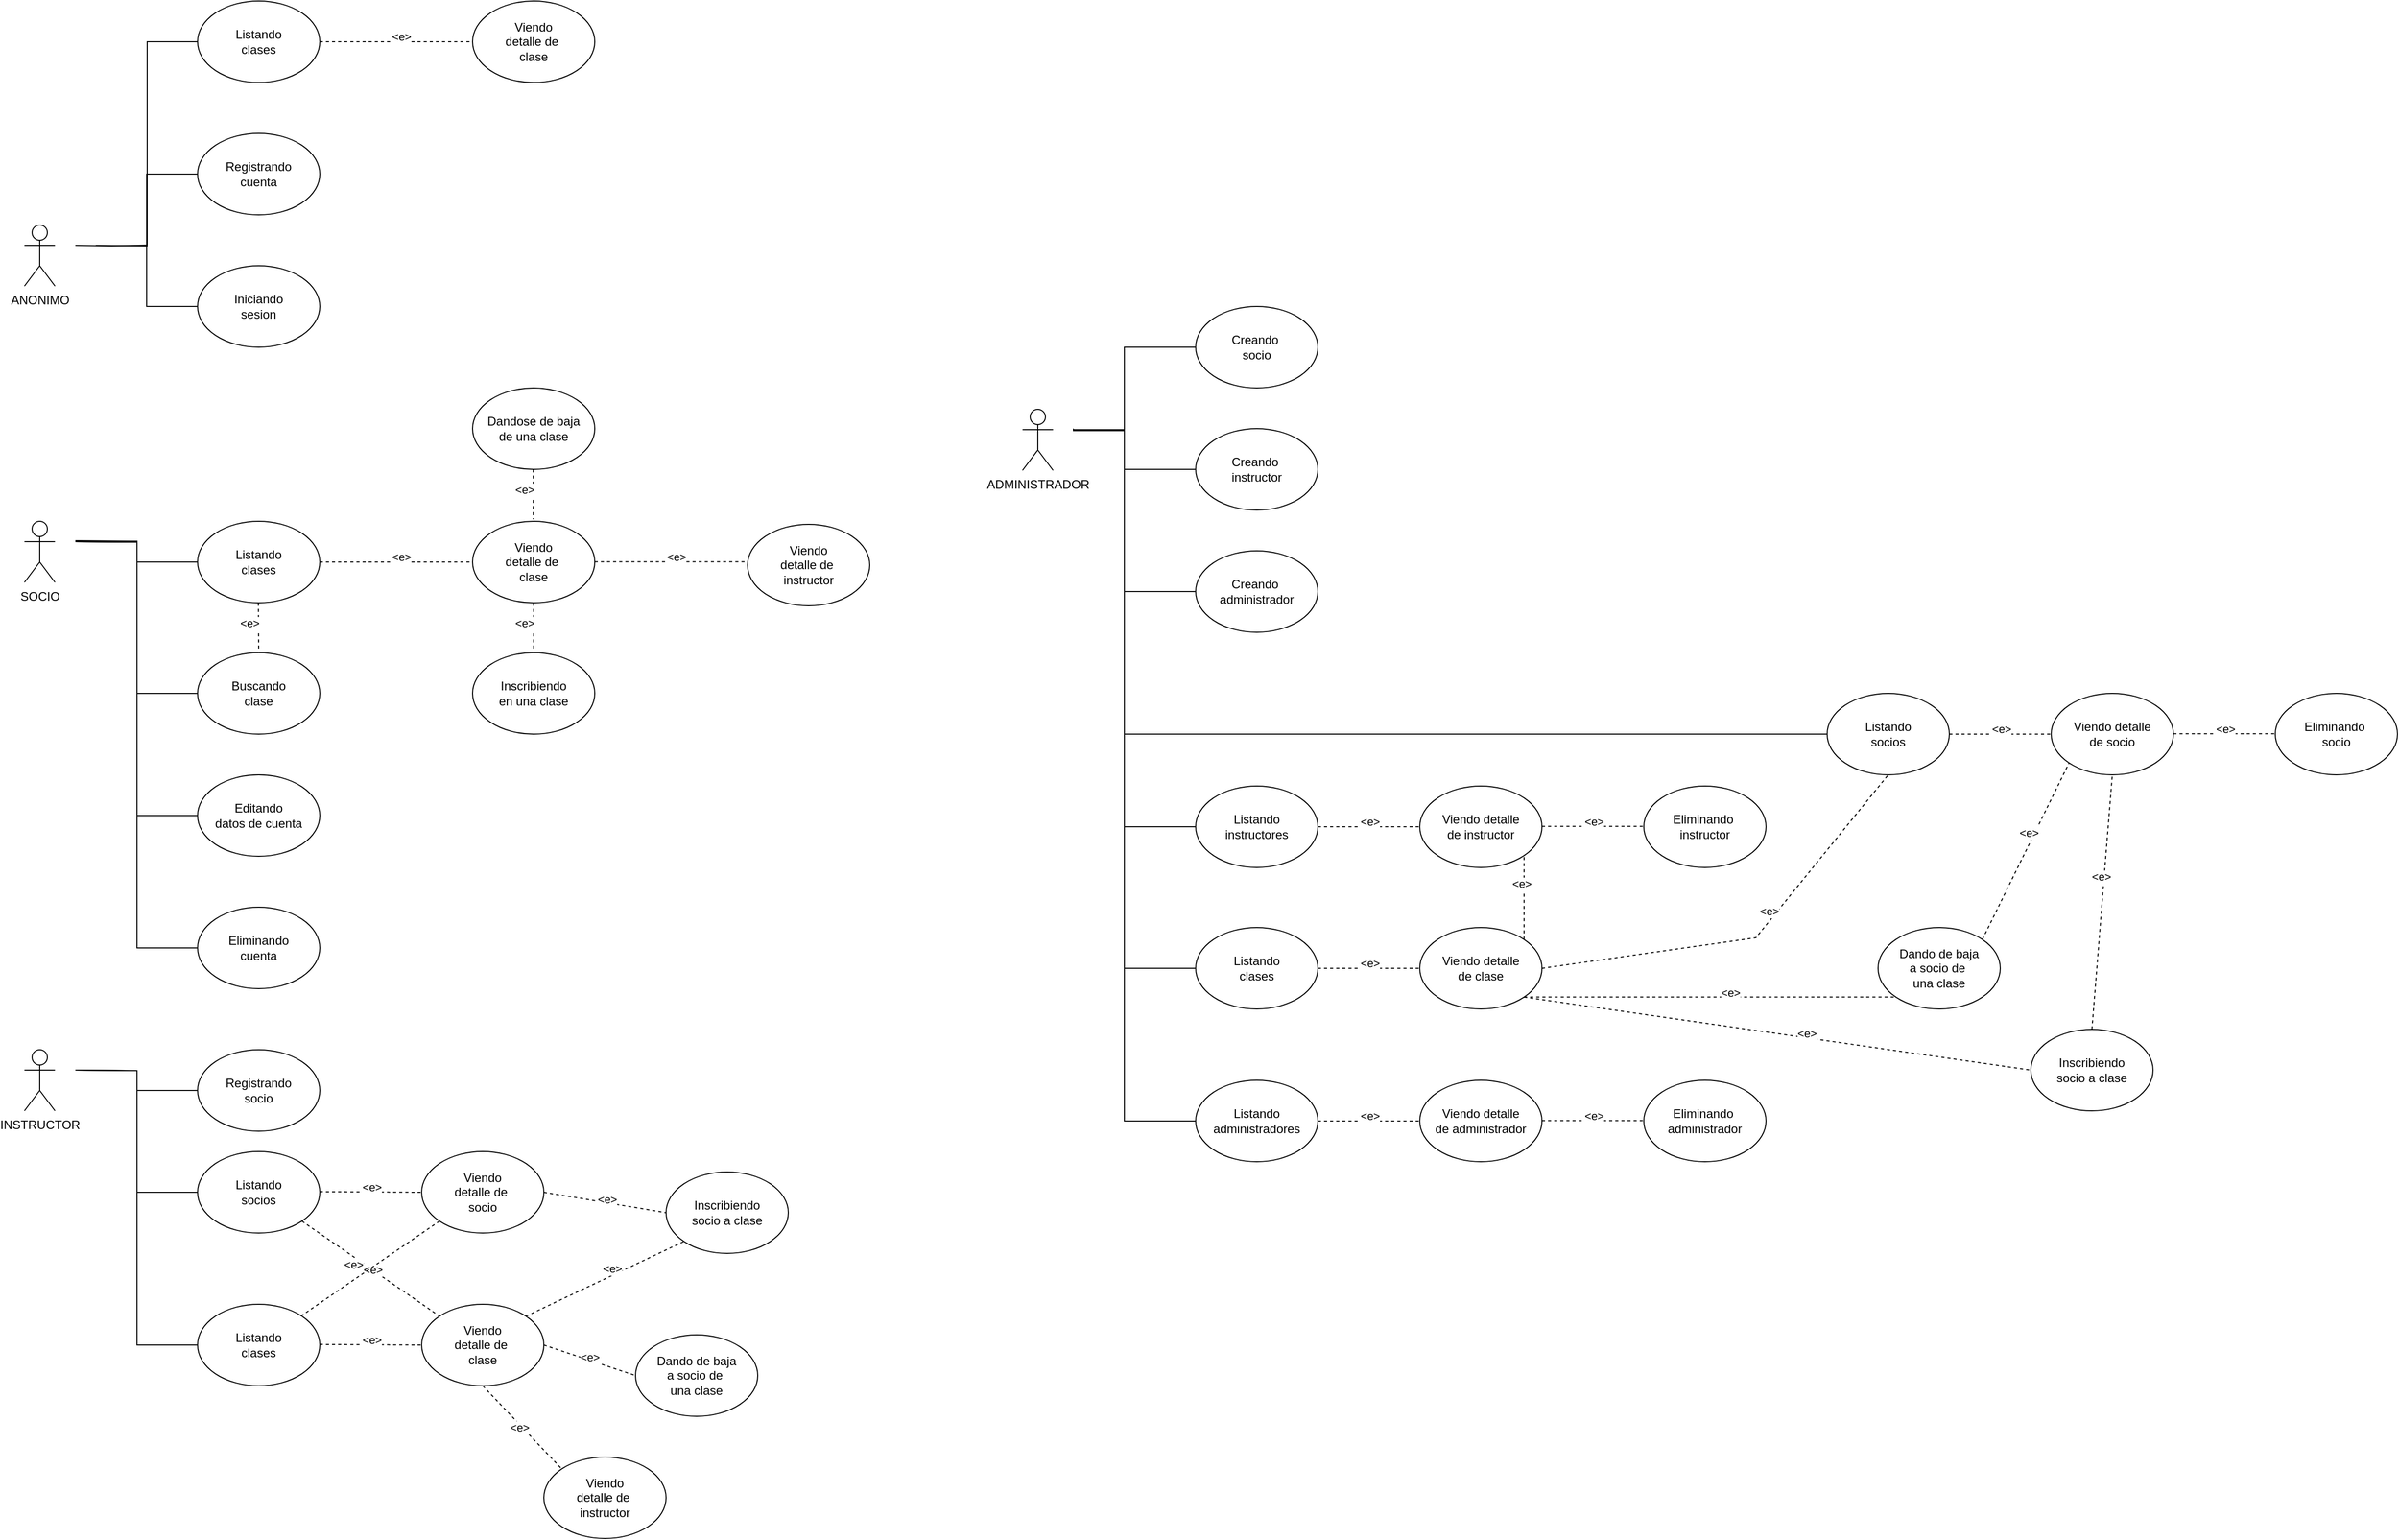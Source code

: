 <mxfile version="27.0.5">
  <diagram name="Página-1" id="BpgTv797oOmCCswy-1_0">
    <mxGraphModel dx="1959" dy="989" grid="1" gridSize="10" guides="1" tooltips="1" connect="1" arrows="1" fold="1" page="1" pageScale="1" pageWidth="827" pageHeight="1169" math="0" shadow="0">
      <root>
        <mxCell id="0" />
        <mxCell id="1" parent="0" />
        <mxCell id="Z0oHfeyFe9dRZw7KCfBw-1" style="edgeStyle=orthogonalEdgeStyle;rounded=0;orthogonalLoop=1;jettySize=auto;html=1;entryX=0;entryY=0.5;entryDx=0;entryDy=0;endArrow=none;startFill=0;" parent="1" target="Z0oHfeyFe9dRZw7KCfBw-17" edge="1">
          <mxGeometry relative="1" as="geometry">
            <mxPoint x="390" y="730" as="sourcePoint" />
          </mxGeometry>
        </mxCell>
        <mxCell id="Z0oHfeyFe9dRZw7KCfBw-2" style="edgeStyle=orthogonalEdgeStyle;rounded=0;orthogonalLoop=1;jettySize=auto;html=1;entryX=0;entryY=0.5;entryDx=0;entryDy=0;endArrow=none;startFill=0;" parent="1" target="Z0oHfeyFe9dRZw7KCfBw-24" edge="1">
          <mxGeometry relative="1" as="geometry">
            <mxPoint x="390" y="731" as="sourcePoint" />
          </mxGeometry>
        </mxCell>
        <mxCell id="Z0oHfeyFe9dRZw7KCfBw-4" style="edgeStyle=orthogonalEdgeStyle;rounded=0;orthogonalLoop=1;jettySize=auto;html=1;entryX=0;entryY=0.5;entryDx=0;entryDy=0;endArrow=none;startFill=0;" parent="1" target="Z0oHfeyFe9dRZw7KCfBw-38" edge="1">
          <mxGeometry relative="1" as="geometry">
            <mxPoint x="390" y="731" as="sourcePoint" />
          </mxGeometry>
        </mxCell>
        <mxCell id="Z0oHfeyFe9dRZw7KCfBw-5" style="edgeStyle=orthogonalEdgeStyle;rounded=0;orthogonalLoop=1;jettySize=auto;html=1;entryX=0;entryY=0.5;entryDx=0;entryDy=0;endArrow=none;startFill=0;" parent="1" target="Z0oHfeyFe9dRZw7KCfBw-39" edge="1">
          <mxGeometry relative="1" as="geometry">
            <mxPoint x="390" y="731" as="sourcePoint" />
          </mxGeometry>
        </mxCell>
        <mxCell id="Z0oHfeyFe9dRZw7KCfBw-6" value="SOCIO" style="shape=umlActor;verticalLabelPosition=bottom;verticalAlign=top;html=1;outlineConnect=0;" parent="1" vertex="1">
          <mxGeometry x="340" y="711" width="30" height="60" as="geometry" />
        </mxCell>
        <mxCell id="Z0oHfeyFe9dRZw7KCfBw-7" style="edgeStyle=orthogonalEdgeStyle;rounded=0;orthogonalLoop=1;jettySize=auto;html=1;entryX=0;entryY=0.5;entryDx=0;entryDy=0;endArrow=none;startFill=0;" parent="1" target="Z0oHfeyFe9dRZw7KCfBw-30" edge="1">
          <mxGeometry relative="1" as="geometry">
            <mxPoint x="390" y="1250" as="sourcePoint" />
          </mxGeometry>
        </mxCell>
        <mxCell id="Z0oHfeyFe9dRZw7KCfBw-8" style="edgeStyle=orthogonalEdgeStyle;rounded=0;orthogonalLoop=1;jettySize=auto;html=1;entryX=0;entryY=0.5;entryDx=0;entryDy=0;endArrow=none;startFill=0;" parent="1" target="Z0oHfeyFe9dRZw7KCfBw-31" edge="1">
          <mxGeometry relative="1" as="geometry">
            <mxPoint x="390" y="1250" as="sourcePoint" />
          </mxGeometry>
        </mxCell>
        <mxCell id="Z0oHfeyFe9dRZw7KCfBw-9" style="edgeStyle=orthogonalEdgeStyle;rounded=0;orthogonalLoop=1;jettySize=auto;html=1;entryX=0;entryY=0.5;entryDx=0;entryDy=0;endArrow=none;startFill=0;" parent="1" target="Z0oHfeyFe9dRZw7KCfBw-43" edge="1">
          <mxGeometry relative="1" as="geometry">
            <mxPoint x="390" y="1250" as="sourcePoint" />
          </mxGeometry>
        </mxCell>
        <mxCell id="Z0oHfeyFe9dRZw7KCfBw-10" value="INSTRUCTOR" style="shape=umlActor;verticalLabelPosition=bottom;verticalAlign=top;html=1;outlineConnect=0;" parent="1" vertex="1">
          <mxGeometry x="340" y="1230" width="30" height="60" as="geometry" />
        </mxCell>
        <mxCell id="Z0oHfeyFe9dRZw7KCfBw-11" style="edgeStyle=orthogonalEdgeStyle;rounded=0;orthogonalLoop=1;jettySize=auto;html=1;exitX=0;exitY=0.5;exitDx=0;exitDy=0;entryX=0;entryY=0.5;entryDx=0;entryDy=0;endArrow=none;startFill=0;" parent="1" source="Z0oHfeyFe9dRZw7KCfBw-16" target="Z0oHfeyFe9dRZw7KCfBw-15" edge="1">
          <mxGeometry relative="1" as="geometry">
            <Array as="points">
              <mxPoint x="460" y="500" />
              <mxPoint x="460" y="370" />
            </Array>
          </mxGeometry>
        </mxCell>
        <mxCell id="Z0oHfeyFe9dRZw7KCfBw-12" style="edgeStyle=orthogonalEdgeStyle;rounded=0;orthogonalLoop=1;jettySize=auto;html=1;endArrow=none;startFill=0;" parent="1" edge="1">
          <mxGeometry relative="1" as="geometry">
            <mxPoint x="460" y="439.765" as="targetPoint" />
            <mxPoint x="390" y="440" as="sourcePoint" />
          </mxGeometry>
        </mxCell>
        <mxCell id="Z0oHfeyFe9dRZw7KCfBw-13" style="edgeStyle=orthogonalEdgeStyle;rounded=0;orthogonalLoop=1;jettySize=auto;html=1;entryX=0;entryY=0.5;entryDx=0;entryDy=0;endArrow=none;startFill=0;" parent="1" target="Z0oHfeyFe9dRZw7KCfBw-79" edge="1">
          <mxGeometry relative="1" as="geometry">
            <mxPoint x="410" y="440" as="sourcePoint" />
          </mxGeometry>
        </mxCell>
        <mxCell id="Z0oHfeyFe9dRZw7KCfBw-14" value="ANONIMO" style="shape=umlActor;verticalLabelPosition=bottom;verticalAlign=top;html=1;outlineConnect=0;" parent="1" vertex="1">
          <mxGeometry x="340" y="420" width="30" height="60" as="geometry" />
        </mxCell>
        <mxCell id="Z0oHfeyFe9dRZw7KCfBw-15" value="Registrando&lt;div&gt;cuenta&lt;/div&gt;" style="ellipse;whiteSpace=wrap;html=1;" parent="1" vertex="1">
          <mxGeometry x="510" y="330" width="120" height="80" as="geometry" />
        </mxCell>
        <mxCell id="Z0oHfeyFe9dRZw7KCfBw-16" value="Iniciando&lt;div&gt;sesion&lt;/div&gt;" style="ellipse;whiteSpace=wrap;html=1;" parent="1" vertex="1">
          <mxGeometry x="510" y="460" width="120" height="80" as="geometry" />
        </mxCell>
        <mxCell id="Z0oHfeyFe9dRZw7KCfBw-17" value="Listando&lt;br&gt;clases" style="ellipse;whiteSpace=wrap;html=1;" parent="1" vertex="1">
          <mxGeometry x="510" y="711" width="120" height="80" as="geometry" />
        </mxCell>
        <mxCell id="Z0oHfeyFe9dRZw7KCfBw-18" value="Viendo&lt;br&gt;detalle de&amp;nbsp;&lt;div&gt;clase&lt;/div&gt;" style="ellipse;whiteSpace=wrap;html=1;align=center;" parent="1" vertex="1">
          <mxGeometry x="780" y="711" width="120" height="80" as="geometry" />
        </mxCell>
        <mxCell id="Z0oHfeyFe9dRZw7KCfBw-19" value="" style="endArrow=none;dashed=1;html=1;rounded=0;exitX=1;exitY=0.5;exitDx=0;exitDy=0;entryX=0;entryY=0.5;entryDx=0;entryDy=0;" parent="1" source="Z0oHfeyFe9dRZw7KCfBw-17" target="Z0oHfeyFe9dRZw7KCfBw-18" edge="1">
          <mxGeometry width="50" height="50" relative="1" as="geometry">
            <mxPoint x="680" y="820" as="sourcePoint" />
            <mxPoint x="730" y="770" as="targetPoint" />
          </mxGeometry>
        </mxCell>
        <mxCell id="Z0oHfeyFe9dRZw7KCfBw-20" value="&amp;lt;e&amp;gt;" style="edgeLabel;html=1;align=center;verticalAlign=middle;resizable=0;points=[];" parent="Z0oHfeyFe9dRZw7KCfBw-19" vertex="1" connectable="0">
          <mxGeometry x="0.139" y="-3" relative="1" as="geometry">
            <mxPoint x="-6" y="-8" as="offset" />
          </mxGeometry>
        </mxCell>
        <mxCell id="Z0oHfeyFe9dRZw7KCfBw-21" value="Viendo&lt;br&gt;detalle de&amp;nbsp;&lt;div&gt;instructor&lt;/div&gt;" style="ellipse;whiteSpace=wrap;html=1;align=center;" parent="1" vertex="1">
          <mxGeometry x="1050" y="714" width="120" height="80" as="geometry" />
        </mxCell>
        <mxCell id="Z0oHfeyFe9dRZw7KCfBw-22" value="" style="endArrow=none;dashed=1;html=1;rounded=0;exitX=1;exitY=0.5;exitDx=0;exitDy=0;entryX=0;entryY=0.5;entryDx=0;entryDy=0;" parent="1" edge="1">
          <mxGeometry width="50" height="50" relative="1" as="geometry">
            <mxPoint x="900" y="750.71" as="sourcePoint" />
            <mxPoint x="1050" y="750.71" as="targetPoint" />
          </mxGeometry>
        </mxCell>
        <mxCell id="Z0oHfeyFe9dRZw7KCfBw-23" value="&amp;lt;e&amp;gt;" style="edgeLabel;html=1;align=center;verticalAlign=middle;resizable=0;points=[];" parent="Z0oHfeyFe9dRZw7KCfBw-22" vertex="1" connectable="0">
          <mxGeometry x="0.139" y="-3" relative="1" as="geometry">
            <mxPoint x="-6" y="-8" as="offset" />
          </mxGeometry>
        </mxCell>
        <mxCell id="Z0oHfeyFe9dRZw7KCfBw-24" value="Buscando&lt;div&gt;clase&lt;/div&gt;" style="ellipse;whiteSpace=wrap;html=1;" parent="1" vertex="1">
          <mxGeometry x="510" y="840" width="120" height="80" as="geometry" />
        </mxCell>
        <mxCell id="Z0oHfeyFe9dRZw7KCfBw-25" value="Inscribiendo&lt;div&gt;en una clase&lt;/div&gt;" style="ellipse;whiteSpace=wrap;html=1;align=center;" parent="1" vertex="1">
          <mxGeometry x="780" y="840" width="120" height="80" as="geometry" />
        </mxCell>
        <mxCell id="Z0oHfeyFe9dRZw7KCfBw-26" value="" style="endArrow=none;dashed=1;html=1;rounded=0;exitX=0.5;exitY=1;exitDx=0;exitDy=0;entryX=0.5;entryY=0;entryDx=0;entryDy=0;" parent="1" source="Z0oHfeyFe9dRZw7KCfBw-18" target="Z0oHfeyFe9dRZw7KCfBw-25" edge="1">
          <mxGeometry width="50" height="50" relative="1" as="geometry">
            <mxPoint x="870" y="820" as="sourcePoint" />
            <mxPoint x="1020" y="820" as="targetPoint" />
          </mxGeometry>
        </mxCell>
        <mxCell id="Z0oHfeyFe9dRZw7KCfBw-27" value="&amp;lt;e&amp;gt;" style="edgeLabel;html=1;align=center;verticalAlign=middle;resizable=0;points=[];" parent="Z0oHfeyFe9dRZw7KCfBw-26" vertex="1" connectable="0">
          <mxGeometry x="0.139" y="-3" relative="1" as="geometry">
            <mxPoint x="-6" y="-8" as="offset" />
          </mxGeometry>
        </mxCell>
        <mxCell id="Z0oHfeyFe9dRZw7KCfBw-28" value="" style="endArrow=none;dashed=1;html=1;rounded=0;exitX=0.5;exitY=1;exitDx=0;exitDy=0;entryX=0.5;entryY=0;entryDx=0;entryDy=0;" parent="1" target="Z0oHfeyFe9dRZw7KCfBw-24" edge="1">
          <mxGeometry width="50" height="50" relative="1" as="geometry">
            <mxPoint x="569.71" y="791" as="sourcePoint" />
            <mxPoint x="570" y="830" as="targetPoint" />
          </mxGeometry>
        </mxCell>
        <mxCell id="Z0oHfeyFe9dRZw7KCfBw-29" value="&amp;lt;e&amp;gt;" style="edgeLabel;html=1;align=center;verticalAlign=middle;resizable=0;points=[];" parent="Z0oHfeyFe9dRZw7KCfBw-28" vertex="1" connectable="0">
          <mxGeometry x="0.139" y="-3" relative="1" as="geometry">
            <mxPoint x="-6" y="-8" as="offset" />
          </mxGeometry>
        </mxCell>
        <mxCell id="Z0oHfeyFe9dRZw7KCfBw-30" value="Registrando&lt;div&gt;socio&lt;/div&gt;" style="ellipse;whiteSpace=wrap;html=1;" parent="1" vertex="1">
          <mxGeometry x="510" y="1230" width="120" height="80" as="geometry" />
        </mxCell>
        <mxCell id="Z0oHfeyFe9dRZw7KCfBw-31" value="Listando&lt;br&gt;socios" style="ellipse;whiteSpace=wrap;html=1;" parent="1" vertex="1">
          <mxGeometry x="510" y="1330" width="120" height="80" as="geometry" />
        </mxCell>
        <mxCell id="Z0oHfeyFe9dRZw7KCfBw-35" value="Dandose de baja&lt;div&gt;de una clase&lt;/div&gt;" style="ellipse;whiteSpace=wrap;html=1;align=center;" parent="1" vertex="1">
          <mxGeometry x="780" y="580" width="120" height="80" as="geometry" />
        </mxCell>
        <mxCell id="Z0oHfeyFe9dRZw7KCfBw-36" value="" style="endArrow=none;dashed=1;html=1;rounded=0;exitX=0.5;exitY=1;exitDx=0;exitDy=0;entryX=0.5;entryY=0;entryDx=0;entryDy=0;" parent="1" edge="1">
          <mxGeometry width="50" height="50" relative="1" as="geometry">
            <mxPoint x="839.64" y="660" as="sourcePoint" />
            <mxPoint x="839.64" y="709" as="targetPoint" />
          </mxGeometry>
        </mxCell>
        <mxCell id="Z0oHfeyFe9dRZw7KCfBw-37" value="&amp;lt;e&amp;gt;" style="edgeLabel;html=1;align=center;verticalAlign=middle;resizable=0;points=[];" parent="Z0oHfeyFe9dRZw7KCfBw-36" vertex="1" connectable="0">
          <mxGeometry x="0.139" y="-3" relative="1" as="geometry">
            <mxPoint x="-6" y="-8" as="offset" />
          </mxGeometry>
        </mxCell>
        <mxCell id="Z0oHfeyFe9dRZw7KCfBw-38" value="Editando&lt;div&gt;datos de cuenta&lt;/div&gt;" style="ellipse;whiteSpace=wrap;html=1;" parent="1" vertex="1">
          <mxGeometry x="510" y="960" width="120" height="80" as="geometry" />
        </mxCell>
        <mxCell id="Z0oHfeyFe9dRZw7KCfBw-39" value="Eliminando&lt;div&gt;cuenta&lt;/div&gt;" style="ellipse;whiteSpace=wrap;html=1;" parent="1" vertex="1">
          <mxGeometry x="510" y="1090" width="120" height="80" as="geometry" />
        </mxCell>
        <mxCell id="Z0oHfeyFe9dRZw7KCfBw-40" value="Viendo&lt;br&gt;detalle de&amp;nbsp;&lt;div&gt;socio&lt;/div&gt;" style="ellipse;whiteSpace=wrap;html=1;align=center;" parent="1" vertex="1">
          <mxGeometry x="730" y="1330" width="120" height="80" as="geometry" />
        </mxCell>
        <mxCell id="Z0oHfeyFe9dRZw7KCfBw-41" value="" style="endArrow=none;dashed=1;html=1;rounded=0;exitX=1;exitY=0.5;exitDx=0;exitDy=0;" parent="1" edge="1">
          <mxGeometry width="50" height="50" relative="1" as="geometry">
            <mxPoint x="630" y="1369.41" as="sourcePoint" />
            <mxPoint x="730" y="1370" as="targetPoint" />
          </mxGeometry>
        </mxCell>
        <mxCell id="Z0oHfeyFe9dRZw7KCfBw-42" value="&amp;lt;e&amp;gt;" style="edgeLabel;html=1;align=center;verticalAlign=middle;resizable=0;points=[];" parent="Z0oHfeyFe9dRZw7KCfBw-41" vertex="1" connectable="0">
          <mxGeometry x="0.139" y="-3" relative="1" as="geometry">
            <mxPoint x="-6" y="-8" as="offset" />
          </mxGeometry>
        </mxCell>
        <mxCell id="Z0oHfeyFe9dRZw7KCfBw-43" value="Listando&lt;br&gt;clases" style="ellipse;whiteSpace=wrap;html=1;" parent="1" vertex="1">
          <mxGeometry x="510" y="1480" width="120" height="80" as="geometry" />
        </mxCell>
        <mxCell id="Z0oHfeyFe9dRZw7KCfBw-44" value="Viendo&lt;br&gt;detalle de&amp;nbsp;&lt;div&gt;clase&lt;/div&gt;" style="ellipse;whiteSpace=wrap;html=1;align=center;" parent="1" vertex="1">
          <mxGeometry x="730" y="1480" width="120" height="80" as="geometry" />
        </mxCell>
        <mxCell id="Z0oHfeyFe9dRZw7KCfBw-45" value="" style="endArrow=none;dashed=1;html=1;rounded=0;exitX=1;exitY=0.5;exitDx=0;exitDy=0;" parent="1" edge="1">
          <mxGeometry width="50" height="50" relative="1" as="geometry">
            <mxPoint x="630" y="1519.41" as="sourcePoint" />
            <mxPoint x="730" y="1520" as="targetPoint" />
          </mxGeometry>
        </mxCell>
        <mxCell id="Z0oHfeyFe9dRZw7KCfBw-46" value="&amp;lt;e&amp;gt;" style="edgeLabel;html=1;align=center;verticalAlign=middle;resizable=0;points=[];" parent="Z0oHfeyFe9dRZw7KCfBw-45" vertex="1" connectable="0">
          <mxGeometry x="0.139" y="-3" relative="1" as="geometry">
            <mxPoint x="-6" y="-8" as="offset" />
          </mxGeometry>
        </mxCell>
        <mxCell id="Z0oHfeyFe9dRZw7KCfBw-47" value="" style="endArrow=none;dashed=1;html=1;rounded=0;exitX=1;exitY=1;exitDx=0;exitDy=0;entryX=0;entryY=0;entryDx=0;entryDy=0;" parent="1" source="Z0oHfeyFe9dRZw7KCfBw-31" target="Z0oHfeyFe9dRZw7KCfBw-44" edge="1">
          <mxGeometry width="50" height="50" relative="1" as="geometry">
            <mxPoint x="630" y="1440" as="sourcePoint" />
            <mxPoint x="730" y="1440.59" as="targetPoint" />
          </mxGeometry>
        </mxCell>
        <mxCell id="Z0oHfeyFe9dRZw7KCfBw-48" value="&amp;lt;e&amp;gt;" style="edgeLabel;html=1;align=center;verticalAlign=middle;resizable=0;points=[];" parent="Z0oHfeyFe9dRZw7KCfBw-47" vertex="1" connectable="0">
          <mxGeometry x="0.139" y="-3" relative="1" as="geometry">
            <mxPoint x="-6" y="-8" as="offset" />
          </mxGeometry>
        </mxCell>
        <mxCell id="Z0oHfeyFe9dRZw7KCfBw-49" value="Inscribiendo&lt;div&gt;socio a clase&lt;/div&gt;" style="ellipse;whiteSpace=wrap;html=1;" parent="1" vertex="1">
          <mxGeometry x="970" y="1350" width="120" height="80" as="geometry" />
        </mxCell>
        <mxCell id="Z0oHfeyFe9dRZw7KCfBw-50" value="" style="endArrow=none;dashed=1;html=1;rounded=0;exitX=1;exitY=0.5;exitDx=0;exitDy=0;entryX=0;entryY=0.5;entryDx=0;entryDy=0;" parent="1" source="Z0oHfeyFe9dRZw7KCfBw-40" target="Z0oHfeyFe9dRZw7KCfBw-49" edge="1">
          <mxGeometry width="50" height="50" relative="1" as="geometry">
            <mxPoint x="900" y="1364" as="sourcePoint" />
            <mxPoint x="1000" y="1364.59" as="targetPoint" />
          </mxGeometry>
        </mxCell>
        <mxCell id="Z0oHfeyFe9dRZw7KCfBw-51" value="&amp;lt;e&amp;gt;" style="edgeLabel;html=1;align=center;verticalAlign=middle;resizable=0;points=[];" parent="Z0oHfeyFe9dRZw7KCfBw-50" vertex="1" connectable="0">
          <mxGeometry x="0.139" y="-3" relative="1" as="geometry">
            <mxPoint x="-6" y="-8" as="offset" />
          </mxGeometry>
        </mxCell>
        <mxCell id="Z0oHfeyFe9dRZw7KCfBw-52" value="" style="endArrow=none;dashed=1;html=1;rounded=0;exitX=0;exitY=1;exitDx=0;exitDy=0;" parent="1" source="Z0oHfeyFe9dRZw7KCfBw-40" target="Z0oHfeyFe9dRZw7KCfBw-43" edge="1">
          <mxGeometry width="50" height="50" relative="1" as="geometry">
            <mxPoint x="622" y="1408" as="sourcePoint" />
            <mxPoint x="758" y="1502" as="targetPoint" />
          </mxGeometry>
        </mxCell>
        <mxCell id="Z0oHfeyFe9dRZw7KCfBw-53" value="&amp;lt;e&amp;gt;" style="edgeLabel;html=1;align=center;verticalAlign=middle;resizable=0;points=[];" parent="Z0oHfeyFe9dRZw7KCfBw-52" vertex="1" connectable="0">
          <mxGeometry x="0.139" y="-3" relative="1" as="geometry">
            <mxPoint x="-6" y="-8" as="offset" />
          </mxGeometry>
        </mxCell>
        <mxCell id="Z0oHfeyFe9dRZw7KCfBw-54" style="edgeStyle=orthogonalEdgeStyle;rounded=0;orthogonalLoop=1;jettySize=auto;html=1;entryX=0;entryY=0.5;entryDx=0;entryDy=0;endArrow=none;startFill=0;" parent="1" target="Z0oHfeyFe9dRZw7KCfBw-76" edge="1">
          <mxGeometry relative="1" as="geometry">
            <mxPoint x="1370" y="621" as="sourcePoint" />
            <Array as="points">
              <mxPoint x="1370" y="622" />
              <mxPoint x="1420" y="622" />
              <mxPoint x="1420" y="540" />
            </Array>
          </mxGeometry>
        </mxCell>
        <mxCell id="Z0oHfeyFe9dRZw7KCfBw-55" style="edgeStyle=orthogonalEdgeStyle;rounded=0;orthogonalLoop=1;jettySize=auto;html=1;entryX=0;entryY=0.5;entryDx=0;entryDy=0;endArrow=none;startFill=0;" parent="1" target="Z0oHfeyFe9dRZw7KCfBw-77" edge="1">
          <mxGeometry relative="1" as="geometry">
            <mxPoint x="1370" y="620" as="sourcePoint" />
            <Array as="points">
              <mxPoint x="1370" y="621" />
              <mxPoint x="1420" y="621" />
              <mxPoint x="1420" y="660" />
            </Array>
          </mxGeometry>
        </mxCell>
        <mxCell id="Z0oHfeyFe9dRZw7KCfBw-56" style="edgeStyle=orthogonalEdgeStyle;rounded=0;orthogonalLoop=1;jettySize=auto;html=1;entryX=0;entryY=0.5;entryDx=0;entryDy=0;endArrow=none;startFill=0;" parent="1" target="Z0oHfeyFe9dRZw7KCfBw-78" edge="1">
          <mxGeometry relative="1" as="geometry">
            <mxPoint x="1370" y="621" as="sourcePoint" />
            <Array as="points">
              <mxPoint x="1420" y="622" />
              <mxPoint x="1420" y="780" />
            </Array>
          </mxGeometry>
        </mxCell>
        <mxCell id="Z0oHfeyFe9dRZw7KCfBw-57" style="edgeStyle=orthogonalEdgeStyle;rounded=0;orthogonalLoop=1;jettySize=auto;html=1;entryX=0;entryY=0.5;entryDx=0;entryDy=0;endArrow=none;startFill=0;" parent="1" target="Z0oHfeyFe9dRZw7KCfBw-62" edge="1">
          <mxGeometry relative="1" as="geometry">
            <mxPoint x="1370" y="621" as="sourcePoint" />
            <Array as="points">
              <mxPoint x="1420" y="621" />
              <mxPoint x="1420" y="920" />
            </Array>
          </mxGeometry>
        </mxCell>
        <mxCell id="Z0oHfeyFe9dRZw7KCfBw-58" style="edgeStyle=orthogonalEdgeStyle;rounded=0;orthogonalLoop=1;jettySize=auto;html=1;entryX=0;entryY=0.5;entryDx=0;entryDy=0;endArrow=none;startFill=0;" parent="1" target="Z0oHfeyFe9dRZw7KCfBw-69" edge="1">
          <mxGeometry relative="1" as="geometry">
            <mxPoint x="1370" y="620" as="sourcePoint" />
            <Array as="points">
              <mxPoint x="1370" y="621" />
              <mxPoint x="1420" y="621" />
              <mxPoint x="1420" y="1011" />
            </Array>
          </mxGeometry>
        </mxCell>
        <mxCell id="Z0oHfeyFe9dRZw7KCfBw-59" style="edgeStyle=orthogonalEdgeStyle;rounded=0;orthogonalLoop=1;jettySize=auto;html=1;entryX=0;entryY=0.5;entryDx=0;entryDy=0;endArrow=none;startFill=0;" parent="1" target="Z0oHfeyFe9dRZw7KCfBw-88" edge="1">
          <mxGeometry relative="1" as="geometry">
            <mxPoint x="1370" y="620" as="sourcePoint" />
            <Array as="points">
              <mxPoint x="1370" y="621" />
              <mxPoint x="1420" y="621" />
              <mxPoint x="1420" y="1150" />
            </Array>
          </mxGeometry>
        </mxCell>
        <mxCell id="Z0oHfeyFe9dRZw7KCfBw-60" style="edgeStyle=orthogonalEdgeStyle;rounded=0;orthogonalLoop=1;jettySize=auto;html=1;entryX=0;entryY=0.5;entryDx=0;entryDy=0;endArrow=none;startFill=0;" parent="1" target="Z0oHfeyFe9dRZw7KCfBw-101" edge="1">
          <mxGeometry relative="1" as="geometry">
            <mxPoint x="1370" y="620" as="sourcePoint" />
            <Array as="points">
              <mxPoint x="1370" y="621" />
              <mxPoint x="1420" y="621" />
              <mxPoint x="1420" y="1300" />
            </Array>
          </mxGeometry>
        </mxCell>
        <mxCell id="Z0oHfeyFe9dRZw7KCfBw-61" value="ADMINISTRADOR" style="shape=umlActor;verticalLabelPosition=bottom;verticalAlign=top;html=1;outlineConnect=0;" parent="1" vertex="1">
          <mxGeometry x="1320" y="601" width="30" height="60" as="geometry" />
        </mxCell>
        <mxCell id="Z0oHfeyFe9dRZw7KCfBw-62" value="Listando&lt;br&gt;socios" style="ellipse;whiteSpace=wrap;html=1;" parent="1" vertex="1">
          <mxGeometry x="2110" y="880" width="120" height="80" as="geometry" />
        </mxCell>
        <mxCell id="Z0oHfeyFe9dRZw7KCfBw-63" value="Viendo detalle&lt;div&gt;de socio&lt;/div&gt;" style="ellipse;whiteSpace=wrap;html=1;" parent="1" vertex="1">
          <mxGeometry x="2330" y="880" width="120" height="80" as="geometry" />
        </mxCell>
        <mxCell id="Z0oHfeyFe9dRZw7KCfBw-64" value="" style="endArrow=none;dashed=1;html=1;rounded=0;exitX=1;exitY=0.5;exitDx=0;exitDy=0;entryX=0;entryY=0.5;entryDx=0;entryDy=0;" parent="1" source="Z0oHfeyFe9dRZw7KCfBw-62" target="Z0oHfeyFe9dRZw7KCfBw-63" edge="1">
          <mxGeometry width="50" height="50" relative="1" as="geometry">
            <mxPoint x="2290" y="970" as="sourcePoint" />
            <mxPoint x="2290.29" y="1019" as="targetPoint" />
          </mxGeometry>
        </mxCell>
        <mxCell id="Z0oHfeyFe9dRZw7KCfBw-65" value="&amp;lt;e&amp;gt;" style="edgeLabel;html=1;align=center;verticalAlign=middle;resizable=0;points=[];" parent="Z0oHfeyFe9dRZw7KCfBw-64" vertex="1" connectable="0">
          <mxGeometry x="0.139" y="-3" relative="1" as="geometry">
            <mxPoint x="-6" y="-8" as="offset" />
          </mxGeometry>
        </mxCell>
        <mxCell id="Z0oHfeyFe9dRZw7KCfBw-66" value="Eliminando&amp;nbsp;&lt;div&gt;socio&lt;/div&gt;" style="ellipse;whiteSpace=wrap;html=1;" parent="1" vertex="1">
          <mxGeometry x="2550" y="880" width="120" height="80" as="geometry" />
        </mxCell>
        <mxCell id="Z0oHfeyFe9dRZw7KCfBw-67" value="" style="endArrow=none;dashed=1;html=1;rounded=0;exitX=1;exitY=0.5;exitDx=0;exitDy=0;entryX=0;entryY=0.5;entryDx=0;entryDy=0;" parent="1" edge="1">
          <mxGeometry width="50" height="50" relative="1" as="geometry">
            <mxPoint x="2450" y="919.64" as="sourcePoint" />
            <mxPoint x="2550" y="919.64" as="targetPoint" />
          </mxGeometry>
        </mxCell>
        <mxCell id="Z0oHfeyFe9dRZw7KCfBw-68" value="&amp;lt;e&amp;gt;" style="edgeLabel;html=1;align=center;verticalAlign=middle;resizable=0;points=[];" parent="Z0oHfeyFe9dRZw7KCfBw-67" vertex="1" connectable="0">
          <mxGeometry x="0.139" y="-3" relative="1" as="geometry">
            <mxPoint x="-6" y="-8" as="offset" />
          </mxGeometry>
        </mxCell>
        <mxCell id="Z0oHfeyFe9dRZw7KCfBw-69" value="Listando&lt;br&gt;instructores" style="ellipse;whiteSpace=wrap;html=1;" parent="1" vertex="1">
          <mxGeometry x="1490" y="971" width="120" height="80" as="geometry" />
        </mxCell>
        <mxCell id="Z0oHfeyFe9dRZw7KCfBw-70" value="Viendo detalle&lt;div&gt;de instructor&lt;/div&gt;" style="ellipse;whiteSpace=wrap;html=1;" parent="1" vertex="1">
          <mxGeometry x="1710" y="971" width="120" height="80" as="geometry" />
        </mxCell>
        <mxCell id="Z0oHfeyFe9dRZw7KCfBw-71" value="" style="endArrow=none;dashed=1;html=1;rounded=0;exitX=1;exitY=0.5;exitDx=0;exitDy=0;entryX=0;entryY=0.5;entryDx=0;entryDy=0;" parent="1" source="Z0oHfeyFe9dRZw7KCfBw-69" target="Z0oHfeyFe9dRZw7KCfBw-70" edge="1">
          <mxGeometry width="50" height="50" relative="1" as="geometry">
            <mxPoint x="1670" y="1061" as="sourcePoint" />
            <mxPoint x="1670.29" y="1110" as="targetPoint" />
          </mxGeometry>
        </mxCell>
        <mxCell id="Z0oHfeyFe9dRZw7KCfBw-72" value="&amp;lt;e&amp;gt;" style="edgeLabel;html=1;align=center;verticalAlign=middle;resizable=0;points=[];" parent="Z0oHfeyFe9dRZw7KCfBw-71" vertex="1" connectable="0">
          <mxGeometry x="0.139" y="-3" relative="1" as="geometry">
            <mxPoint x="-6" y="-8" as="offset" />
          </mxGeometry>
        </mxCell>
        <mxCell id="Z0oHfeyFe9dRZw7KCfBw-73" value="Eliminando&amp;nbsp;&lt;div&gt;instructor&lt;/div&gt;" style="ellipse;whiteSpace=wrap;html=1;" parent="1" vertex="1">
          <mxGeometry x="1930" y="971" width="120" height="80" as="geometry" />
        </mxCell>
        <mxCell id="Z0oHfeyFe9dRZw7KCfBw-74" value="" style="endArrow=none;dashed=1;html=1;rounded=0;exitX=1;exitY=0.5;exitDx=0;exitDy=0;entryX=0;entryY=0.5;entryDx=0;entryDy=0;" parent="1" edge="1">
          <mxGeometry width="50" height="50" relative="1" as="geometry">
            <mxPoint x="1830" y="1010.64" as="sourcePoint" />
            <mxPoint x="1930" y="1010.64" as="targetPoint" />
          </mxGeometry>
        </mxCell>
        <mxCell id="Z0oHfeyFe9dRZw7KCfBw-75" value="&amp;lt;e&amp;gt;" style="edgeLabel;html=1;align=center;verticalAlign=middle;resizable=0;points=[];" parent="Z0oHfeyFe9dRZw7KCfBw-74" vertex="1" connectable="0">
          <mxGeometry x="0.139" y="-3" relative="1" as="geometry">
            <mxPoint x="-6" y="-8" as="offset" />
          </mxGeometry>
        </mxCell>
        <mxCell id="Z0oHfeyFe9dRZw7KCfBw-76" value="Creando&amp;nbsp;&lt;div&gt;socio&lt;/div&gt;" style="ellipse;whiteSpace=wrap;html=1;" parent="1" vertex="1">
          <mxGeometry x="1490" y="500" width="120" height="80" as="geometry" />
        </mxCell>
        <mxCell id="Z0oHfeyFe9dRZw7KCfBw-77" value="Creando&amp;nbsp;&lt;div&gt;instructor&lt;/div&gt;" style="ellipse;whiteSpace=wrap;html=1;" parent="1" vertex="1">
          <mxGeometry x="1490" y="620" width="120" height="80" as="geometry" />
        </mxCell>
        <mxCell id="Z0oHfeyFe9dRZw7KCfBw-78" value="Creando&amp;nbsp;&lt;div&gt;administrador&lt;/div&gt;" style="ellipse;whiteSpace=wrap;html=1;" parent="1" vertex="1">
          <mxGeometry x="1490" y="740" width="120" height="80" as="geometry" />
        </mxCell>
        <mxCell id="Z0oHfeyFe9dRZw7KCfBw-79" value="Listando&lt;br&gt;clases" style="ellipse;whiteSpace=wrap;html=1;" parent="1" vertex="1">
          <mxGeometry x="510" y="200" width="120" height="80" as="geometry" />
        </mxCell>
        <mxCell id="Z0oHfeyFe9dRZw7KCfBw-80" value="Viendo&lt;br&gt;detalle de&amp;nbsp;&lt;div&gt;clase&lt;/div&gt;" style="ellipse;whiteSpace=wrap;html=1;align=center;" parent="1" vertex="1">
          <mxGeometry x="780" y="200" width="120" height="80" as="geometry" />
        </mxCell>
        <mxCell id="Z0oHfeyFe9dRZw7KCfBw-81" value="" style="endArrow=none;dashed=1;html=1;rounded=0;exitX=1;exitY=0.5;exitDx=0;exitDy=0;entryX=0;entryY=0.5;entryDx=0;entryDy=0;" parent="1" source="Z0oHfeyFe9dRZw7KCfBw-79" target="Z0oHfeyFe9dRZw7KCfBw-80" edge="1">
          <mxGeometry width="50" height="50" relative="1" as="geometry">
            <mxPoint x="680" y="309" as="sourcePoint" />
            <mxPoint x="730" y="259" as="targetPoint" />
          </mxGeometry>
        </mxCell>
        <mxCell id="Z0oHfeyFe9dRZw7KCfBw-82" value="&amp;lt;e&amp;gt;" style="edgeLabel;html=1;align=center;verticalAlign=middle;resizable=0;points=[];" parent="Z0oHfeyFe9dRZw7KCfBw-81" vertex="1" connectable="0">
          <mxGeometry x="0.139" y="-3" relative="1" as="geometry">
            <mxPoint x="-6" y="-8" as="offset" />
          </mxGeometry>
        </mxCell>
        <mxCell id="Z0oHfeyFe9dRZw7KCfBw-83" value="Dando de baja&lt;div&gt;a socio de&amp;nbsp;&lt;/div&gt;&lt;div&gt;una clase&lt;/div&gt;" style="ellipse;whiteSpace=wrap;html=1;align=center;" parent="1" vertex="1">
          <mxGeometry x="940" y="1510" width="120" height="80" as="geometry" />
        </mxCell>
        <mxCell id="Z0oHfeyFe9dRZw7KCfBw-84" value="" style="endArrow=none;dashed=1;html=1;rounded=0;entryX=0;entryY=0.5;entryDx=0;entryDy=0;" parent="1" target="Z0oHfeyFe9dRZw7KCfBw-83" edge="1">
          <mxGeometry width="50" height="50" relative="1" as="geometry">
            <mxPoint x="850" y="1520" as="sourcePoint" />
            <mxPoint x="930" y="1519.76" as="targetPoint" />
          </mxGeometry>
        </mxCell>
        <mxCell id="Z0oHfeyFe9dRZw7KCfBw-85" value="&amp;lt;e&amp;gt;" style="edgeLabel;html=1;align=center;verticalAlign=middle;resizable=0;points=[];" parent="Z0oHfeyFe9dRZw7KCfBw-84" vertex="1" connectable="0">
          <mxGeometry x="0.139" y="-3" relative="1" as="geometry">
            <mxPoint x="-6" y="-8" as="offset" />
          </mxGeometry>
        </mxCell>
        <mxCell id="Z0oHfeyFe9dRZw7KCfBw-86" value="" style="endArrow=none;dashed=1;html=1;rounded=0;exitX=1;exitY=0;exitDx=0;exitDy=0;entryX=0;entryY=1;entryDx=0;entryDy=0;" parent="1" source="Z0oHfeyFe9dRZw7KCfBw-44" target="Z0oHfeyFe9dRZw7KCfBw-49" edge="1">
          <mxGeometry width="50" height="50" relative="1" as="geometry">
            <mxPoint x="832" y="1458" as="sourcePoint" />
            <mxPoint x="970" y="1450" as="targetPoint" />
          </mxGeometry>
        </mxCell>
        <mxCell id="Z0oHfeyFe9dRZw7KCfBw-87" value="&amp;lt;e&amp;gt;" style="edgeLabel;html=1;align=center;verticalAlign=middle;resizable=0;points=[];" parent="Z0oHfeyFe9dRZw7KCfBw-86" vertex="1" connectable="0">
          <mxGeometry x="0.139" y="-3" relative="1" as="geometry">
            <mxPoint x="-6" y="-8" as="offset" />
          </mxGeometry>
        </mxCell>
        <mxCell id="Z0oHfeyFe9dRZw7KCfBw-88" value="Listando&lt;br&gt;clases" style="ellipse;whiteSpace=wrap;html=1;" parent="1" vertex="1">
          <mxGeometry x="1490" y="1110" width="120" height="80" as="geometry" />
        </mxCell>
        <mxCell id="Z0oHfeyFe9dRZw7KCfBw-89" value="Viendo detalle&lt;div&gt;de clase&lt;/div&gt;" style="ellipse;whiteSpace=wrap;html=1;" parent="1" vertex="1">
          <mxGeometry x="1710" y="1110" width="120" height="80" as="geometry" />
        </mxCell>
        <mxCell id="Z0oHfeyFe9dRZw7KCfBw-90" value="" style="endArrow=none;dashed=1;html=1;rounded=0;exitX=1;exitY=0.5;exitDx=0;exitDy=0;entryX=0;entryY=0.5;entryDx=0;entryDy=0;" parent="1" source="Z0oHfeyFe9dRZw7KCfBw-88" target="Z0oHfeyFe9dRZw7KCfBw-89" edge="1">
          <mxGeometry width="50" height="50" relative="1" as="geometry">
            <mxPoint x="1670" y="1200" as="sourcePoint" />
            <mxPoint x="1670.29" y="1249" as="targetPoint" />
          </mxGeometry>
        </mxCell>
        <mxCell id="Z0oHfeyFe9dRZw7KCfBw-91" value="&amp;lt;e&amp;gt;" style="edgeLabel;html=1;align=center;verticalAlign=middle;resizable=0;points=[];" parent="Z0oHfeyFe9dRZw7KCfBw-90" vertex="1" connectable="0">
          <mxGeometry x="0.139" y="-3" relative="1" as="geometry">
            <mxPoint x="-6" y="-8" as="offset" />
          </mxGeometry>
        </mxCell>
        <mxCell id="Z0oHfeyFe9dRZw7KCfBw-92" value="" style="endArrow=none;dashed=1;html=1;rounded=0;exitX=1;exitY=0.5;exitDx=0;exitDy=0;entryX=0.5;entryY=1;entryDx=0;entryDy=0;" parent="1" source="Z0oHfeyFe9dRZw7KCfBw-89" target="Z0oHfeyFe9dRZw7KCfBw-62" edge="1">
          <mxGeometry width="50" height="50" relative="1" as="geometry">
            <mxPoint x="1970" y="1190" as="sourcePoint" />
            <mxPoint x="2070" y="1190" as="targetPoint" />
            <Array as="points">
              <mxPoint x="2040" y="1120" />
            </Array>
          </mxGeometry>
        </mxCell>
        <mxCell id="Z0oHfeyFe9dRZw7KCfBw-93" value="&amp;lt;e&amp;gt;" style="edgeLabel;html=1;align=center;verticalAlign=middle;resizable=0;points=[];" parent="Z0oHfeyFe9dRZw7KCfBw-92" vertex="1" connectable="0">
          <mxGeometry x="0.139" y="-3" relative="1" as="geometry">
            <mxPoint x="-6" y="-8" as="offset" />
          </mxGeometry>
        </mxCell>
        <mxCell id="Z0oHfeyFe9dRZw7KCfBw-94" value="" style="endArrow=none;dashed=1;html=1;rounded=0;exitX=1;exitY=0;exitDx=0;exitDy=0;entryX=1;entryY=1;entryDx=0;entryDy=0;" parent="1" source="Z0oHfeyFe9dRZw7KCfBw-89" target="Z0oHfeyFe9dRZw7KCfBw-70" edge="1">
          <mxGeometry width="50" height="50" relative="1" as="geometry">
            <mxPoint x="1870" y="1160" as="sourcePoint" />
            <mxPoint x="1970" y="1160" as="targetPoint" />
            <Array as="points" />
          </mxGeometry>
        </mxCell>
        <mxCell id="Z0oHfeyFe9dRZw7KCfBw-95" value="&amp;lt;e&amp;gt;" style="edgeLabel;html=1;align=center;verticalAlign=middle;resizable=0;points=[];" parent="Z0oHfeyFe9dRZw7KCfBw-94" vertex="1" connectable="0">
          <mxGeometry x="0.139" y="-3" relative="1" as="geometry">
            <mxPoint x="-6" y="-8" as="offset" />
          </mxGeometry>
        </mxCell>
        <mxCell id="Z0oHfeyFe9dRZw7KCfBw-96" value="Dando de baja&lt;div&gt;a socio de&amp;nbsp;&lt;/div&gt;&lt;div&gt;una clase&lt;/div&gt;" style="ellipse;whiteSpace=wrap;html=1;align=center;" parent="1" vertex="1">
          <mxGeometry x="2160" y="1110" width="120" height="80" as="geometry" />
        </mxCell>
        <mxCell id="Z0oHfeyFe9dRZw7KCfBw-97" value="" style="endArrow=none;dashed=1;html=1;rounded=0;exitX=1;exitY=1;exitDx=0;exitDy=0;entryX=0;entryY=1;entryDx=0;entryDy=0;" parent="1" source="Z0oHfeyFe9dRZw7KCfBw-89" target="Z0oHfeyFe9dRZw7KCfBw-96" edge="1">
          <mxGeometry width="50" height="50" relative="1" as="geometry">
            <mxPoint x="1990" y="1320" as="sourcePoint" />
            <mxPoint x="2090" y="1320" as="targetPoint" />
          </mxGeometry>
        </mxCell>
        <mxCell id="Z0oHfeyFe9dRZw7KCfBw-98" value="&amp;lt;e&amp;gt;" style="edgeLabel;html=1;align=center;verticalAlign=middle;resizable=0;points=[];" parent="Z0oHfeyFe9dRZw7KCfBw-97" vertex="1" connectable="0">
          <mxGeometry x="0.139" y="-3" relative="1" as="geometry">
            <mxPoint x="-6" y="-8" as="offset" />
          </mxGeometry>
        </mxCell>
        <mxCell id="Z0oHfeyFe9dRZw7KCfBw-99" value="" style="endArrow=none;dashed=1;html=1;rounded=0;exitX=1;exitY=0;exitDx=0;exitDy=0;entryX=0;entryY=1;entryDx=0;entryDy=0;" parent="1" source="Z0oHfeyFe9dRZw7KCfBw-96" target="Z0oHfeyFe9dRZw7KCfBw-63" edge="1">
          <mxGeometry width="50" height="50" relative="1" as="geometry">
            <mxPoint x="2260" y="1220" as="sourcePoint" />
            <mxPoint x="2626" y="1100" as="targetPoint" />
          </mxGeometry>
        </mxCell>
        <mxCell id="Z0oHfeyFe9dRZw7KCfBw-100" value="&amp;lt;e&amp;gt;" style="edgeLabel;html=1;align=center;verticalAlign=middle;resizable=0;points=[];" parent="Z0oHfeyFe9dRZw7KCfBw-99" vertex="1" connectable="0">
          <mxGeometry x="0.139" y="-3" relative="1" as="geometry">
            <mxPoint x="-6" y="-8" as="offset" />
          </mxGeometry>
        </mxCell>
        <mxCell id="Z0oHfeyFe9dRZw7KCfBw-101" value="Listando&lt;br&gt;administradores" style="ellipse;whiteSpace=wrap;html=1;" parent="1" vertex="1">
          <mxGeometry x="1490" y="1260" width="120" height="80" as="geometry" />
        </mxCell>
        <mxCell id="Z0oHfeyFe9dRZw7KCfBw-102" value="Viendo detalle&lt;div&gt;de administrador&lt;/div&gt;" style="ellipse;whiteSpace=wrap;html=1;" parent="1" vertex="1">
          <mxGeometry x="1710" y="1260" width="120" height="80" as="geometry" />
        </mxCell>
        <mxCell id="Z0oHfeyFe9dRZw7KCfBw-103" value="" style="endArrow=none;dashed=1;html=1;rounded=0;exitX=1;exitY=0.5;exitDx=0;exitDy=0;entryX=0;entryY=0.5;entryDx=0;entryDy=0;" parent="1" source="Z0oHfeyFe9dRZw7KCfBw-101" target="Z0oHfeyFe9dRZw7KCfBw-102" edge="1">
          <mxGeometry width="50" height="50" relative="1" as="geometry">
            <mxPoint x="1670" y="1350" as="sourcePoint" />
            <mxPoint x="1670.29" y="1399" as="targetPoint" />
          </mxGeometry>
        </mxCell>
        <mxCell id="Z0oHfeyFe9dRZw7KCfBw-104" value="&amp;lt;e&amp;gt;" style="edgeLabel;html=1;align=center;verticalAlign=middle;resizable=0;points=[];" parent="Z0oHfeyFe9dRZw7KCfBw-103" vertex="1" connectable="0">
          <mxGeometry x="0.139" y="-3" relative="1" as="geometry">
            <mxPoint x="-6" y="-8" as="offset" />
          </mxGeometry>
        </mxCell>
        <mxCell id="Z0oHfeyFe9dRZw7KCfBw-105" value="Eliminando&amp;nbsp;&lt;div&gt;administrador&lt;/div&gt;" style="ellipse;whiteSpace=wrap;html=1;" parent="1" vertex="1">
          <mxGeometry x="1930" y="1260" width="120" height="80" as="geometry" />
        </mxCell>
        <mxCell id="Z0oHfeyFe9dRZw7KCfBw-106" value="" style="endArrow=none;dashed=1;html=1;rounded=0;exitX=1;exitY=0.5;exitDx=0;exitDy=0;entryX=0;entryY=0.5;entryDx=0;entryDy=0;" parent="1" edge="1">
          <mxGeometry width="50" height="50" relative="1" as="geometry">
            <mxPoint x="1830" y="1299.64" as="sourcePoint" />
            <mxPoint x="1930" y="1299.64" as="targetPoint" />
          </mxGeometry>
        </mxCell>
        <mxCell id="Z0oHfeyFe9dRZw7KCfBw-107" value="&amp;lt;e&amp;gt;" style="edgeLabel;html=1;align=center;verticalAlign=middle;resizable=0;points=[];" parent="Z0oHfeyFe9dRZw7KCfBw-106" vertex="1" connectable="0">
          <mxGeometry x="0.139" y="-3" relative="1" as="geometry">
            <mxPoint x="-6" y="-8" as="offset" />
          </mxGeometry>
        </mxCell>
        <mxCell id="Z0oHfeyFe9dRZw7KCfBw-108" value="Inscribiendo&lt;div&gt;socio a clase&lt;/div&gt;" style="ellipse;whiteSpace=wrap;html=1;" parent="1" vertex="1">
          <mxGeometry x="2310" y="1210" width="120" height="80" as="geometry" />
        </mxCell>
        <mxCell id="Z0oHfeyFe9dRZw7KCfBw-109" value="" style="endArrow=none;dashed=1;html=1;rounded=0;exitX=1;exitY=1;exitDx=0;exitDy=0;entryX=0;entryY=0.5;entryDx=0;entryDy=0;" parent="1" source="Z0oHfeyFe9dRZw7KCfBw-89" target="Z0oHfeyFe9dRZw7KCfBw-108" edge="1">
          <mxGeometry width="50" height="50" relative="1" as="geometry">
            <mxPoint x="1870" y="1250" as="sourcePoint" />
            <mxPoint x="2236" y="1250" as="targetPoint" />
          </mxGeometry>
        </mxCell>
        <mxCell id="Z0oHfeyFe9dRZw7KCfBw-110" value="&amp;lt;e&amp;gt;" style="edgeLabel;html=1;align=center;verticalAlign=middle;resizable=0;points=[];" parent="Z0oHfeyFe9dRZw7KCfBw-109" vertex="1" connectable="0">
          <mxGeometry x="0.139" y="-3" relative="1" as="geometry">
            <mxPoint x="-6" y="-8" as="offset" />
          </mxGeometry>
        </mxCell>
        <mxCell id="Z0oHfeyFe9dRZw7KCfBw-111" value="" style="endArrow=none;dashed=1;html=1;rounded=0;exitX=0.5;exitY=0;exitDx=0;exitDy=0;entryX=0.5;entryY=1;entryDx=0;entryDy=0;" parent="1" source="Z0oHfeyFe9dRZw7KCfBw-108" target="Z0oHfeyFe9dRZw7KCfBw-63" edge="1">
          <mxGeometry width="50" height="50" relative="1" as="geometry">
            <mxPoint x="2340" y="1110" as="sourcePoint" />
            <mxPoint x="2706" y="1110" as="targetPoint" />
          </mxGeometry>
        </mxCell>
        <mxCell id="Z0oHfeyFe9dRZw7KCfBw-112" value="&amp;lt;e&amp;gt;" style="edgeLabel;html=1;align=center;verticalAlign=middle;resizable=0;points=[];" parent="Z0oHfeyFe9dRZw7KCfBw-111" vertex="1" connectable="0">
          <mxGeometry x="0.139" y="-3" relative="1" as="geometry">
            <mxPoint x="-6" y="-8" as="offset" />
          </mxGeometry>
        </mxCell>
        <mxCell id="NExEvxURKLV3LuPf9goO-1" value="Viendo&lt;br&gt;detalle de&amp;nbsp;&lt;div&gt;instructor&lt;/div&gt;" style="ellipse;whiteSpace=wrap;html=1;align=center;" vertex="1" parent="1">
          <mxGeometry x="850" y="1630" width="120" height="80" as="geometry" />
        </mxCell>
        <mxCell id="NExEvxURKLV3LuPf9goO-3" value="" style="endArrow=none;dashed=1;html=1;rounded=0;entryX=0;entryY=0;entryDx=0;entryDy=0;exitX=0.5;exitY=1;exitDx=0;exitDy=0;" edge="1" parent="1" source="Z0oHfeyFe9dRZw7KCfBw-44" target="NExEvxURKLV3LuPf9goO-1">
          <mxGeometry width="50" height="50" relative="1" as="geometry">
            <mxPoint x="780" y="1580" as="sourcePoint" />
            <mxPoint x="870" y="1610" as="targetPoint" />
          </mxGeometry>
        </mxCell>
        <mxCell id="NExEvxURKLV3LuPf9goO-4" value="&amp;lt;e&amp;gt;" style="edgeLabel;html=1;align=center;verticalAlign=middle;resizable=0;points=[];" vertex="1" connectable="0" parent="NExEvxURKLV3LuPf9goO-3">
          <mxGeometry x="0.139" y="-3" relative="1" as="geometry">
            <mxPoint x="-6" y="-8" as="offset" />
          </mxGeometry>
        </mxCell>
      </root>
    </mxGraphModel>
  </diagram>
</mxfile>
